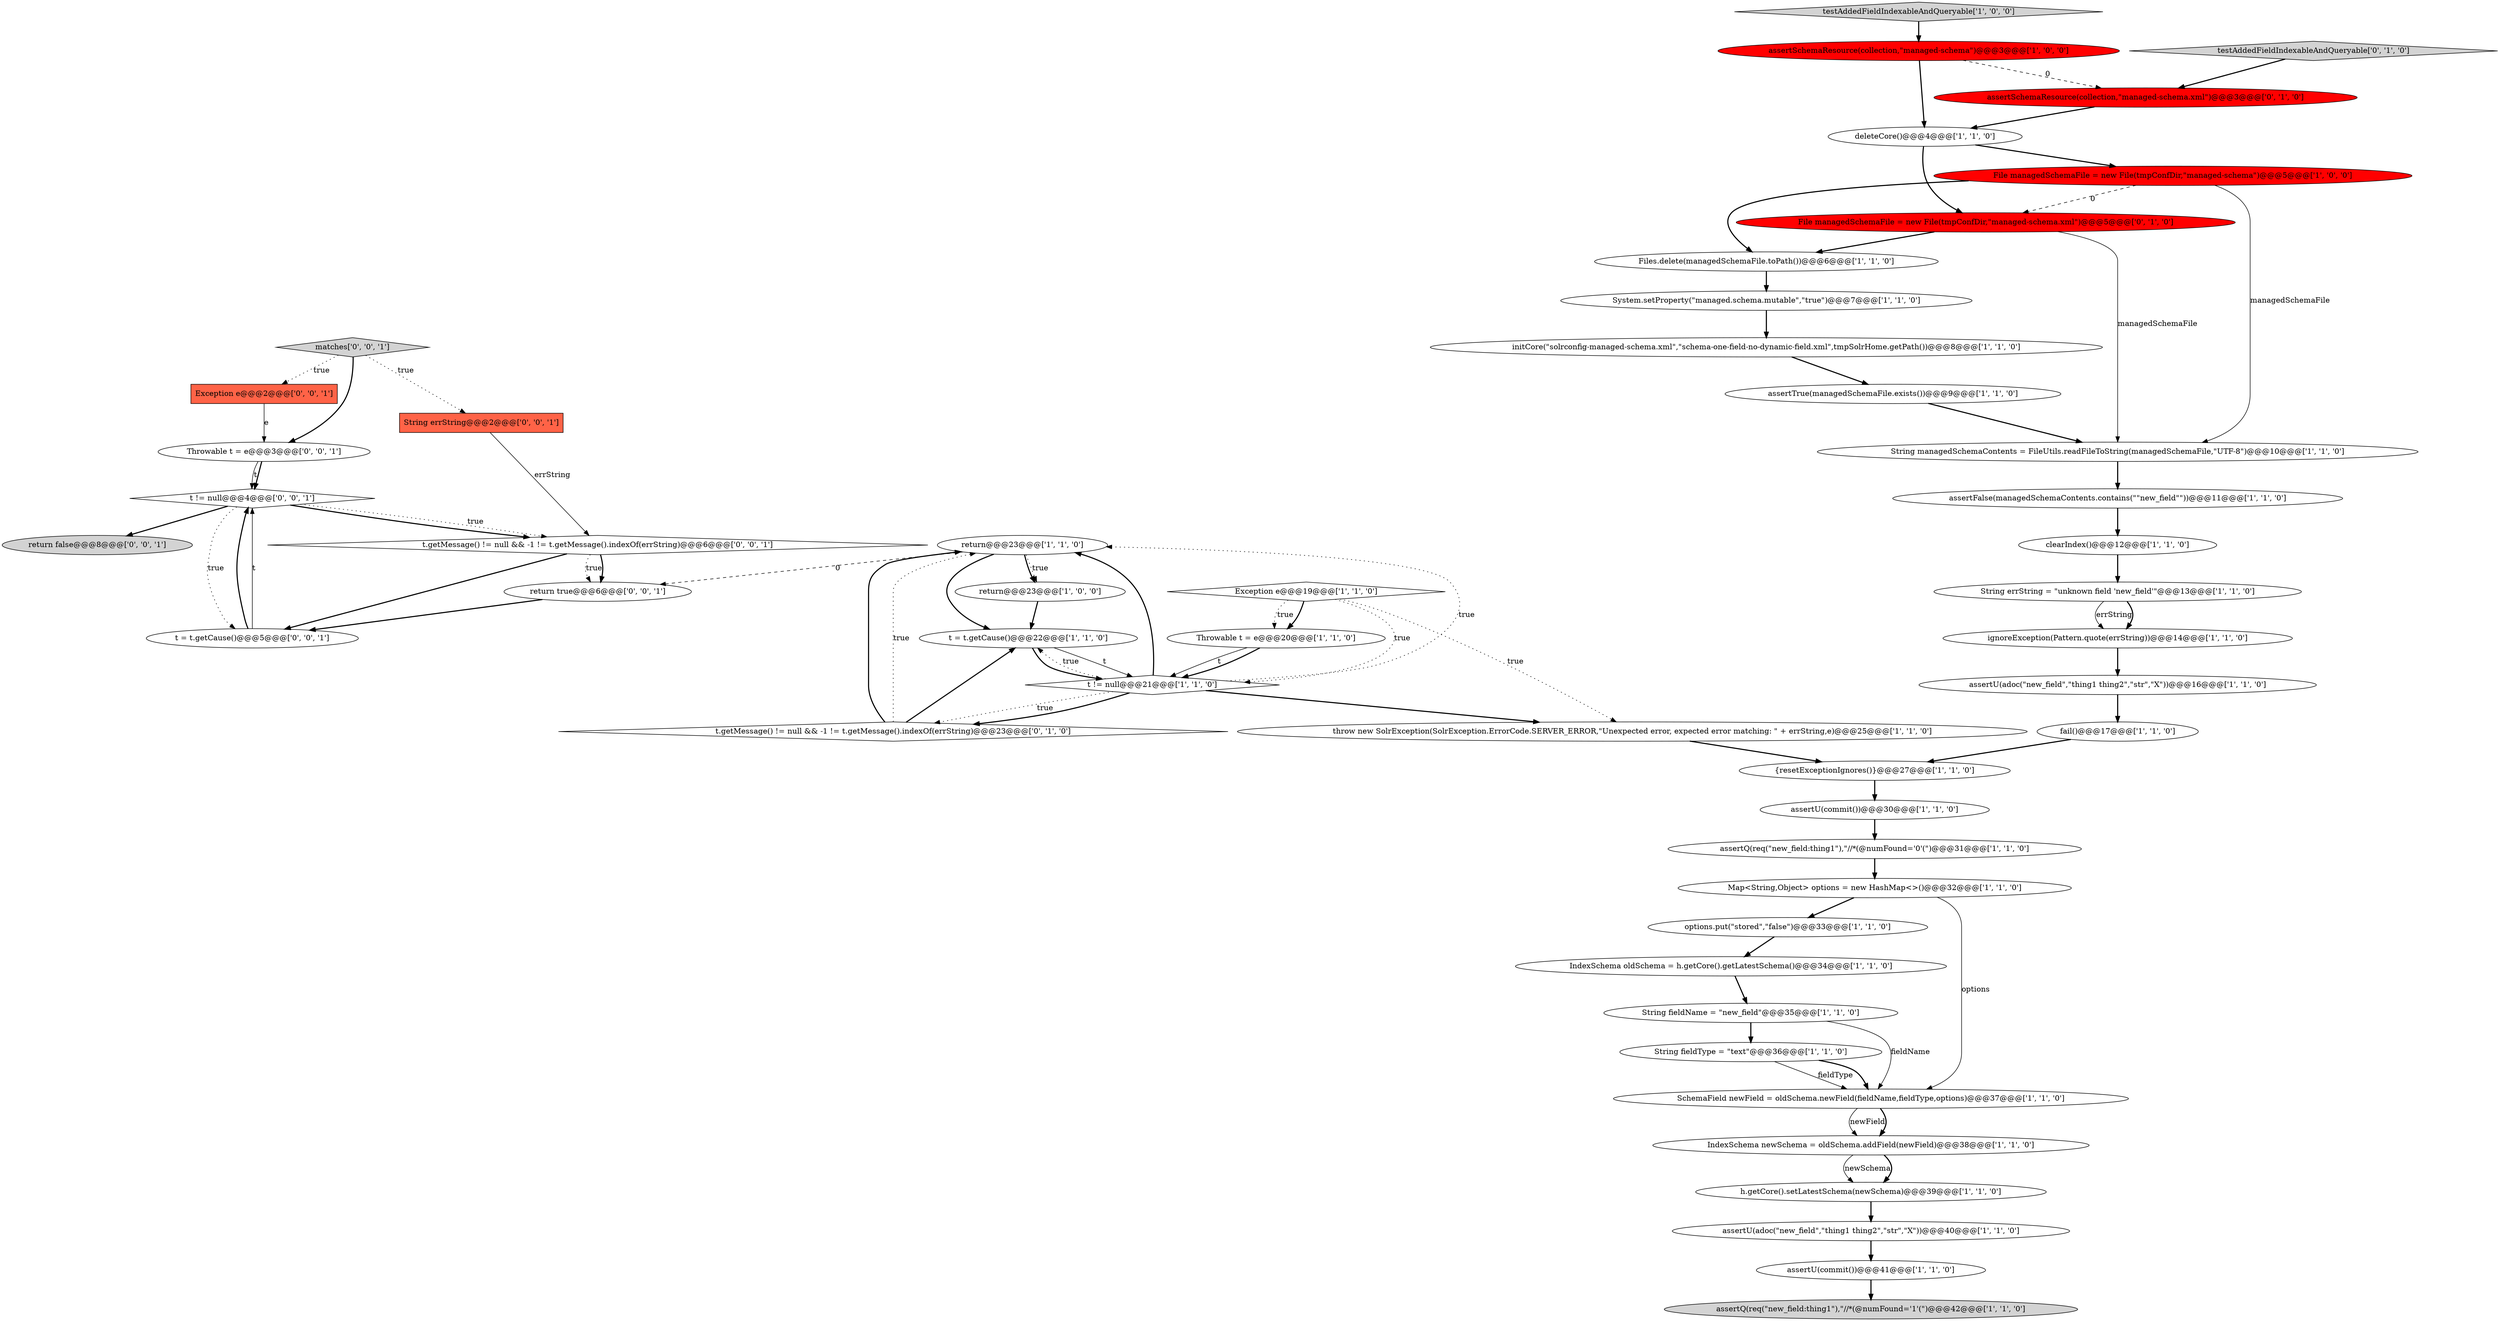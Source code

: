 digraph {
46 [style = filled, label = "Exception e@@@2@@@['0', '0', '1']", fillcolor = tomato, shape = box image = "AAA0AAABBB3BBB"];
10 [style = filled, label = "String fieldName = \"new_field\"@@@35@@@['1', '1', '0']", fillcolor = white, shape = ellipse image = "AAA0AAABBB1BBB"];
27 [style = filled, label = "assertSchemaResource(collection,\"managed-schema\")@@@3@@@['1', '0', '0']", fillcolor = red, shape = ellipse image = "AAA1AAABBB1BBB"];
25 [style = filled, label = "SchemaField newField = oldSchema.newField(fieldName,fieldType,options)@@@37@@@['1', '1', '0']", fillcolor = white, shape = ellipse image = "AAA0AAABBB1BBB"];
32 [style = filled, label = "{resetExceptionIgnores()}@@@27@@@['1', '1', '0']", fillcolor = white, shape = ellipse image = "AAA0AAABBB1BBB"];
30 [style = filled, label = "initCore(\"solrconfig-managed-schema.xml\",\"schema-one-field-no-dynamic-field.xml\",tmpSolrHome.getPath())@@@8@@@['1', '1', '0']", fillcolor = white, shape = ellipse image = "AAA0AAABBB1BBB"];
48 [style = filled, label = "t = t.getCause()@@@5@@@['0', '0', '1']", fillcolor = white, shape = ellipse image = "AAA0AAABBB3BBB"];
9 [style = filled, label = "Files.delete(managedSchemaFile.toPath())@@@6@@@['1', '1', '0']", fillcolor = white, shape = ellipse image = "AAA0AAABBB1BBB"];
36 [style = filled, label = "assertSchemaResource(collection,\"managed-schema.xml\")@@@3@@@['0', '1', '0']", fillcolor = red, shape = ellipse image = "AAA1AAABBB2BBB"];
21 [style = filled, label = "Exception e@@@19@@@['1', '1', '0']", fillcolor = white, shape = diamond image = "AAA0AAABBB1BBB"];
37 [style = filled, label = "t.getMessage() != null && -1 != t.getMessage().indexOf(errString)@@@23@@@['0', '1', '0']", fillcolor = white, shape = diamond image = "AAA0AAABBB2BBB"];
29 [style = filled, label = "return@@@23@@@['1', '1', '0']", fillcolor = white, shape = ellipse image = "AAA0AAABBB1BBB"];
13 [style = filled, label = "assertU(adoc(\"new_field\",\"thing1 thing2\",\"str\",\"X\"))@@@40@@@['1', '1', '0']", fillcolor = white, shape = ellipse image = "AAA0AAABBB1BBB"];
42 [style = filled, label = "matches['0', '0', '1']", fillcolor = lightgray, shape = diamond image = "AAA0AAABBB3BBB"];
11 [style = filled, label = "h.getCore().setLatestSchema(newSchema)@@@39@@@['1', '1', '0']", fillcolor = white, shape = ellipse image = "AAA0AAABBB1BBB"];
24 [style = filled, label = "options.put(\"stored\",\"false\")@@@33@@@['1', '1', '0']", fillcolor = white, shape = ellipse image = "AAA0AAABBB1BBB"];
44 [style = filled, label = "t != null@@@4@@@['0', '0', '1']", fillcolor = white, shape = diamond image = "AAA0AAABBB3BBB"];
23 [style = filled, label = "t = t.getCause()@@@22@@@['1', '1', '0']", fillcolor = white, shape = ellipse image = "AAA0AAABBB1BBB"];
31 [style = filled, label = "System.setProperty(\"managed.schema.mutable\",\"true\")@@@7@@@['1', '1', '0']", fillcolor = white, shape = ellipse image = "AAA0AAABBB1BBB"];
39 [style = filled, label = "File managedSchemaFile = new File(tmpConfDir,\"managed-schema.xml\")@@@5@@@['0', '1', '0']", fillcolor = red, shape = ellipse image = "AAA1AAABBB2BBB"];
40 [style = filled, label = "t.getMessage() != null && -1 != t.getMessage().indexOf(errString)@@@6@@@['0', '0', '1']", fillcolor = white, shape = diamond image = "AAA0AAABBB3BBB"];
34 [style = filled, label = "File managedSchemaFile = new File(tmpConfDir,\"managed-schema\")@@@5@@@['1', '0', '0']", fillcolor = red, shape = ellipse image = "AAA1AAABBB1BBB"];
7 [style = filled, label = "clearIndex()@@@12@@@['1', '1', '0']", fillcolor = white, shape = ellipse image = "AAA0AAABBB1BBB"];
0 [style = filled, label = "assertU(adoc(\"new_field\",\"thing1 thing2\",\"str\",\"X\"))@@@16@@@['1', '1', '0']", fillcolor = white, shape = ellipse image = "AAA0AAABBB1BBB"];
47 [style = filled, label = "return true@@@6@@@['0', '0', '1']", fillcolor = white, shape = ellipse image = "AAA0AAABBB3BBB"];
5 [style = filled, label = "assertQ(req(\"new_field:thing1\"),\"//*(@numFound='1'(\")@@@42@@@['1', '1', '0']", fillcolor = lightgray, shape = ellipse image = "AAA0AAABBB1BBB"];
2 [style = filled, label = "return@@@23@@@['1', '0', '0']", fillcolor = white, shape = ellipse image = "AAA0AAABBB1BBB"];
43 [style = filled, label = "Throwable t = e@@@3@@@['0', '0', '1']", fillcolor = white, shape = ellipse image = "AAA0AAABBB3BBB"];
45 [style = filled, label = "return false@@@8@@@['0', '0', '1']", fillcolor = lightgray, shape = ellipse image = "AAA0AAABBB3BBB"];
28 [style = filled, label = "Throwable t = e@@@20@@@['1', '1', '0']", fillcolor = white, shape = ellipse image = "AAA0AAABBB1BBB"];
38 [style = filled, label = "testAddedFieldIndexableAndQueryable['0', '1', '0']", fillcolor = lightgray, shape = diamond image = "AAA0AAABBB2BBB"];
33 [style = filled, label = "fail()@@@17@@@['1', '1', '0']", fillcolor = white, shape = ellipse image = "AAA0AAABBB1BBB"];
8 [style = filled, label = "IndexSchema newSchema = oldSchema.addField(newField)@@@38@@@['1', '1', '0']", fillcolor = white, shape = ellipse image = "AAA0AAABBB1BBB"];
4 [style = filled, label = "String managedSchemaContents = FileUtils.readFileToString(managedSchemaFile,\"UTF-8\")@@@10@@@['1', '1', '0']", fillcolor = white, shape = ellipse image = "AAA0AAABBB1BBB"];
14 [style = filled, label = "assertU(commit())@@@30@@@['1', '1', '0']", fillcolor = white, shape = ellipse image = "AAA0AAABBB1BBB"];
22 [style = filled, label = "ignoreException(Pattern.quote(errString))@@@14@@@['1', '1', '0']", fillcolor = white, shape = ellipse image = "AAA0AAABBB1BBB"];
41 [style = filled, label = "String errString@@@2@@@['0', '0', '1']", fillcolor = tomato, shape = box image = "AAA0AAABBB3BBB"];
16 [style = filled, label = "assertFalse(managedSchemaContents.contains(\"\"new_field\"\"))@@@11@@@['1', '1', '0']", fillcolor = white, shape = ellipse image = "AAA0AAABBB1BBB"];
20 [style = filled, label = "assertQ(req(\"new_field:thing1\"),\"//*(@numFound='0'(\")@@@31@@@['1', '1', '0']", fillcolor = white, shape = ellipse image = "AAA0AAABBB1BBB"];
17 [style = filled, label = "t != null@@@21@@@['1', '1', '0']", fillcolor = white, shape = diamond image = "AAA0AAABBB1BBB"];
18 [style = filled, label = "throw new SolrException(SolrException.ErrorCode.SERVER_ERROR,\"Unexpected error, expected error matching: \" + errString,e)@@@25@@@['1', '1', '0']", fillcolor = white, shape = ellipse image = "AAA0AAABBB1BBB"];
6 [style = filled, label = "String fieldType = \"text\"@@@36@@@['1', '1', '0']", fillcolor = white, shape = ellipse image = "AAA0AAABBB1BBB"];
35 [style = filled, label = "IndexSchema oldSchema = h.getCore().getLatestSchema()@@@34@@@['1', '1', '0']", fillcolor = white, shape = ellipse image = "AAA0AAABBB1BBB"];
15 [style = filled, label = "testAddedFieldIndexableAndQueryable['1', '0', '0']", fillcolor = lightgray, shape = diamond image = "AAA0AAABBB1BBB"];
1 [style = filled, label = "deleteCore()@@@4@@@['1', '1', '0']", fillcolor = white, shape = ellipse image = "AAA0AAABBB1BBB"];
12 [style = filled, label = "String errString = \"unknown field 'new_field'\"@@@13@@@['1', '1', '0']", fillcolor = white, shape = ellipse image = "AAA0AAABBB1BBB"];
3 [style = filled, label = "assertTrue(managedSchemaFile.exists())@@@9@@@['1', '1', '0']", fillcolor = white, shape = ellipse image = "AAA0AAABBB1BBB"];
19 [style = filled, label = "assertU(commit())@@@41@@@['1', '1', '0']", fillcolor = white, shape = ellipse image = "AAA0AAABBB1BBB"];
26 [style = filled, label = "Map<String,Object> options = new HashMap<>()@@@32@@@['1', '1', '0']", fillcolor = white, shape = ellipse image = "AAA0AAABBB1BBB"];
1->39 [style = bold, label=""];
6->25 [style = solid, label="fieldType"];
44->48 [style = dotted, label="true"];
27->1 [style = bold, label=""];
34->9 [style = bold, label=""];
42->43 [style = bold, label=""];
8->11 [style = solid, label="newSchema"];
29->2 [style = dotted, label="true"];
40->48 [style = bold, label=""];
47->48 [style = bold, label=""];
7->12 [style = bold, label=""];
24->35 [style = bold, label=""];
20->26 [style = bold, label=""];
39->9 [style = bold, label=""];
9->31 [style = bold, label=""];
6->25 [style = bold, label=""];
21->18 [style = dotted, label="true"];
16->7 [style = bold, label=""];
26->25 [style = solid, label="options"];
44->40 [style = bold, label=""];
37->29 [style = bold, label=""];
12->22 [style = solid, label="errString"];
32->14 [style = bold, label=""];
38->36 [style = bold, label=""];
21->17 [style = dotted, label="true"];
37->29 [style = dotted, label="true"];
48->44 [style = bold, label=""];
29->23 [style = bold, label=""];
26->24 [style = bold, label=""];
17->37 [style = bold, label=""];
37->23 [style = bold, label=""];
3->4 [style = bold, label=""];
10->6 [style = bold, label=""];
36->1 [style = bold, label=""];
34->4 [style = solid, label="managedSchemaFile"];
23->17 [style = solid, label="t"];
10->25 [style = solid, label="fieldName"];
21->28 [style = bold, label=""];
21->28 [style = dotted, label="true"];
17->23 [style = dotted, label="true"];
28->17 [style = solid, label="t"];
42->41 [style = dotted, label="true"];
2->23 [style = bold, label=""];
19->5 [style = bold, label=""];
41->40 [style = solid, label="errString"];
13->19 [style = bold, label=""];
1->34 [style = bold, label=""];
29->2 [style = bold, label=""];
29->47 [style = dashed, label="0"];
25->8 [style = solid, label="newField"];
22->0 [style = bold, label=""];
0->33 [style = bold, label=""];
40->47 [style = dotted, label="true"];
30->3 [style = bold, label=""];
34->39 [style = dashed, label="0"];
43->44 [style = solid, label="t"];
11->13 [style = bold, label=""];
40->47 [style = bold, label=""];
31->30 [style = bold, label=""];
44->40 [style = dotted, label="true"];
18->32 [style = bold, label=""];
28->17 [style = bold, label=""];
46->43 [style = solid, label="e"];
33->32 [style = bold, label=""];
23->17 [style = bold, label=""];
25->8 [style = bold, label=""];
35->10 [style = bold, label=""];
17->29 [style = dotted, label="true"];
48->44 [style = solid, label="t"];
17->37 [style = dotted, label="true"];
27->36 [style = dashed, label="0"];
17->29 [style = bold, label=""];
15->27 [style = bold, label=""];
8->11 [style = bold, label=""];
43->44 [style = bold, label=""];
44->45 [style = bold, label=""];
42->46 [style = dotted, label="true"];
12->22 [style = bold, label=""];
17->18 [style = bold, label=""];
4->16 [style = bold, label=""];
14->20 [style = bold, label=""];
39->4 [style = solid, label="managedSchemaFile"];
}
